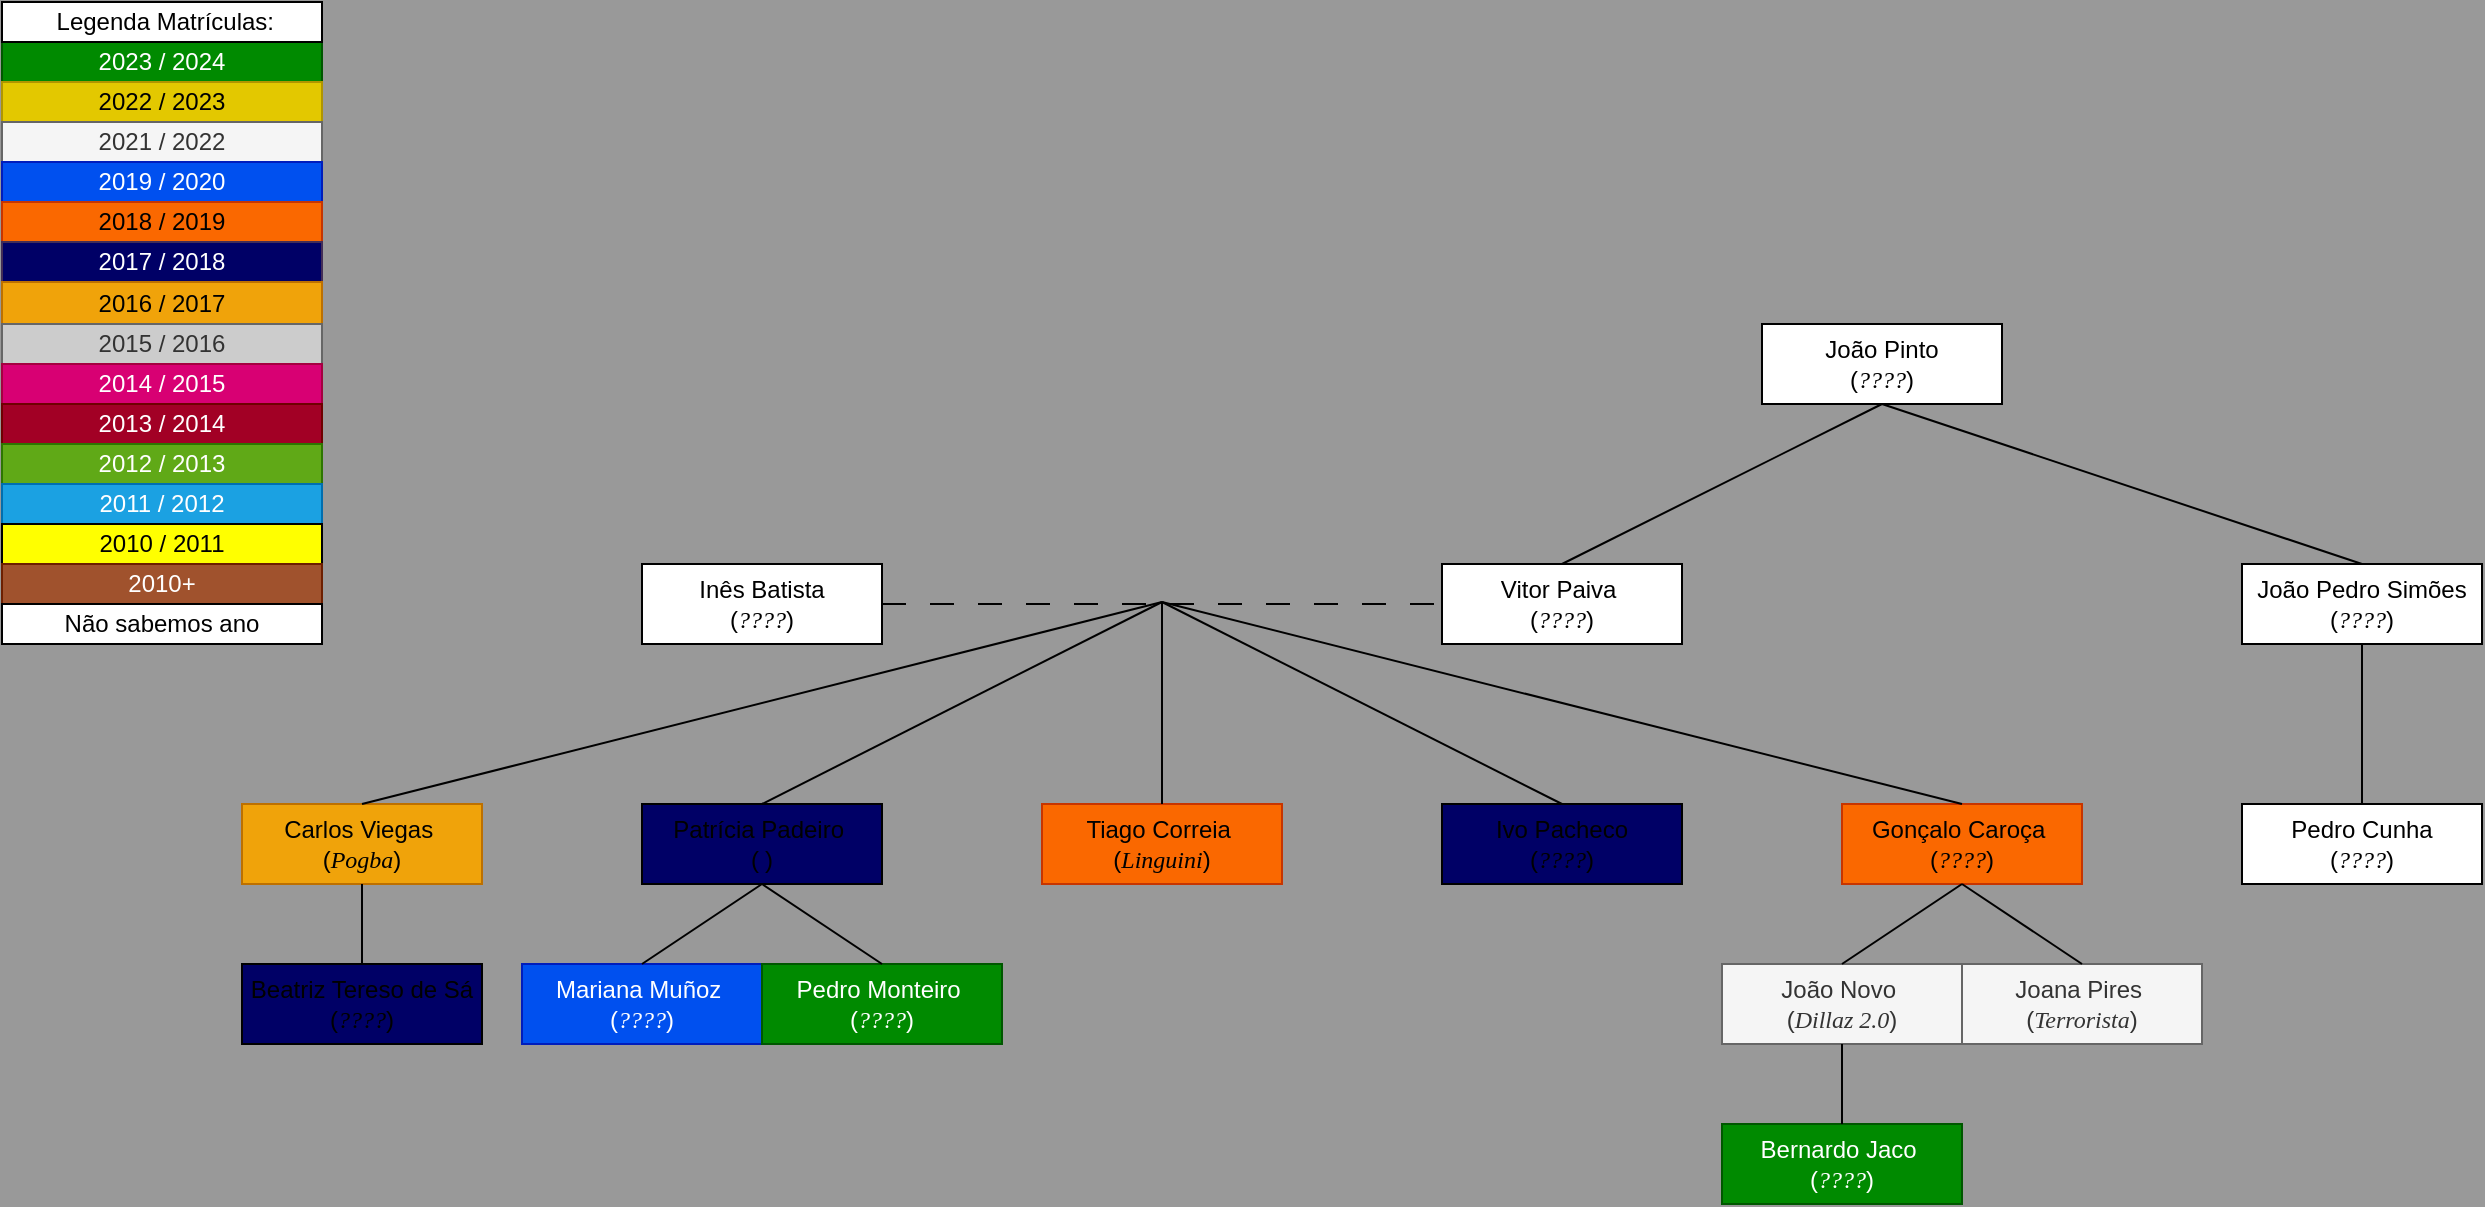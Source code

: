 <mxfile>
    <diagram name="Página-1" id="MyzGb4AWoMDugNOR0tzc">
        <mxGraphModel dx="3087" dy="2239" grid="1" gridSize="10" guides="1" tooltips="1" connect="1" arrows="1" fold="1" page="1" pageScale="1" pageWidth="1169" pageHeight="827" background="#999999" math="0" shadow="0">
            <root>
                <mxCell id="0"/>
                <mxCell id="1" parent="0"/>
                <mxCell id="mkdnd21y6ApAW0Ob3dTZ-105" value="2023 / 2024" style="rounded=0;whiteSpace=wrap;html=1;fillColor=#008a00;fontColor=#ffffff;strokeColor=#005700;" parent="1" vertex="1">
                    <mxGeometry x="-2320" y="-1620" width="160" height="20" as="geometry"/>
                </mxCell>
                <mxCell id="mkdnd21y6ApAW0Ob3dTZ-106" value="2022 / 2023" style="rounded=0;whiteSpace=wrap;html=1;fillColor=#e3c800;fontColor=#000000;strokeColor=#B09500;" parent="1" vertex="1">
                    <mxGeometry x="-2320" y="-1600" width="160" height="20" as="geometry"/>
                </mxCell>
                <mxCell id="mkdnd21y6ApAW0Ob3dTZ-107" value="2021 / 2022" style="rounded=0;whiteSpace=wrap;html=1;fillColor=#f5f5f5;fontColor=#333333;strokeColor=#666666;" parent="1" vertex="1">
                    <mxGeometry x="-2320" y="-1580" width="160" height="20" as="geometry"/>
                </mxCell>
                <mxCell id="mkdnd21y6ApAW0Ob3dTZ-108" value="2019 / 2020" style="rounded=0;whiteSpace=wrap;html=1;fillColor=#0050ef;fontColor=#ffffff;strokeColor=#001DBC;" parent="1" vertex="1">
                    <mxGeometry x="-2320" y="-1560" width="160" height="20" as="geometry"/>
                </mxCell>
                <mxCell id="mkdnd21y6ApAW0Ob3dTZ-109" value="2018 / 2019" style="rounded=0;whiteSpace=wrap;html=1;fillColor=#fa6800;fontColor=#000000;strokeColor=#C73500;" parent="1" vertex="1">
                    <mxGeometry x="-2320" y="-1540" width="160" height="20" as="geometry"/>
                </mxCell>
                <mxCell id="mkdnd21y6ApAW0Ob3dTZ-110" value="&amp;nbsp;Legenda Matrículas:" style="rounded=0;whiteSpace=wrap;html=1;" parent="1" vertex="1">
                    <mxGeometry x="-2320" y="-1640" width="160" height="20" as="geometry"/>
                </mxCell>
                <mxCell id="mkdnd21y6ApAW0Ob3dTZ-111" value="2017 / 2018" style="rounded=0;whiteSpace=wrap;html=1;fillColor=#000066;fontColor=#ffffff;strokeColor=#432D57;" parent="1" vertex="1">
                    <mxGeometry x="-2320" y="-1520" width="160" height="20" as="geometry"/>
                </mxCell>
                <mxCell id="mkdnd21y6ApAW0Ob3dTZ-112" value="2016 / 2017" style="rounded=0;whiteSpace=wrap;html=1;fillColor=#f0a30a;fontColor=#000000;strokeColor=#BD7000;" parent="1" vertex="1">
                    <mxGeometry x="-2320" y="-1500" width="160" height="21" as="geometry"/>
                </mxCell>
                <mxCell id="mkdnd21y6ApAW0Ob3dTZ-113" value="2015 / 2016" style="rounded=0;whiteSpace=wrap;html=1;fillColor=#CCCCCC;strokeColor=#666666;fontColor=#333333;" parent="1" vertex="1">
                    <mxGeometry x="-2320" y="-1479" width="160" height="20" as="geometry"/>
                </mxCell>
                <mxCell id="mkdnd21y6ApAW0Ob3dTZ-193" value="2014 / 2015" style="rounded=0;whiteSpace=wrap;html=1;fillColor=#d80073;fontColor=#ffffff;strokeColor=#A50040;" parent="1" vertex="1">
                    <mxGeometry x="-2320" y="-1459" width="160" height="20" as="geometry"/>
                </mxCell>
                <mxCell id="mkdnd21y6ApAW0Ob3dTZ-196" value="2013 / 2014" style="rounded=0;whiteSpace=wrap;html=1;fillColor=#a20025;fontColor=#ffffff;strokeColor=#6F0000;" parent="1" vertex="1">
                    <mxGeometry x="-2320" y="-1439" width="160" height="20" as="geometry"/>
                </mxCell>
                <mxCell id="mkdnd21y6ApAW0Ob3dTZ-197" value="2012&lt;span style=&quot;background-color: initial;&quot;&gt;&amp;nbsp;/ 2013&lt;/span&gt;" style="rounded=0;whiteSpace=wrap;html=1;fillColor=#60a917;fontColor=#ffffff;strokeColor=#2D7600;" parent="1" vertex="1">
                    <mxGeometry x="-2320" y="-1419" width="160" height="20" as="geometry"/>
                </mxCell>
                <mxCell id="mkdnd21y6ApAW0Ob3dTZ-198" value="2011&lt;span style=&quot;background-color: initial;&quot;&gt;&amp;nbsp;/ 2012&lt;/span&gt;" style="rounded=0;whiteSpace=wrap;html=1;fillColor=#1ba1e2;fontColor=#ffffff;strokeColor=#006EAF;" parent="1" vertex="1">
                    <mxGeometry x="-2320" y="-1399" width="160" height="20" as="geometry"/>
                </mxCell>
                <mxCell id="mkdnd21y6ApAW0Ob3dTZ-199" value="2010&lt;span style=&quot;background-color: initial;&quot;&gt;&amp;nbsp;/ 2011&lt;/span&gt;" style="rounded=0;whiteSpace=wrap;html=1;fillColor=#FFFF00;fontColor=#000000;" parent="1" vertex="1">
                    <mxGeometry x="-2320" y="-1379" width="160" height="20" as="geometry"/>
                </mxCell>
                <mxCell id="mkdnd21y6ApAW0Ob3dTZ-201" value="2010+" style="rounded=0;whiteSpace=wrap;html=1;fillColor=#a0522d;strokeColor=#6D1F00;fontColor=#ffffff;" parent="1" vertex="1">
                    <mxGeometry x="-2320" y="-1359" width="160" height="20" as="geometry"/>
                </mxCell>
                <mxCell id="mkdnd21y6ApAW0Ob3dTZ-259" value="Não sabemos ano" style="rounded=0;whiteSpace=wrap;html=1;" parent="1" vertex="1">
                    <mxGeometry x="-2320" y="-1339" width="160" height="20" as="geometry"/>
                </mxCell>
                <mxCell id="SZR8bBrm5BMhKsoexoeL-1" value="&lt;div&gt;Vitor Paiva&amp;nbsp;&lt;/div&gt;&lt;div&gt;(&lt;i&gt;&lt;font face=&quot;Times New Roman&quot;&gt;????&lt;/font&gt;&lt;/i&gt;)&lt;/div&gt;" style="rounded=0;whiteSpace=wrap;html=1;" parent="1" vertex="1">
                    <mxGeometry x="-1600" y="-1359" width="120" height="40" as="geometry"/>
                </mxCell>
                <mxCell id="SZR8bBrm5BMhKsoexoeL-2" value="&lt;div&gt;Patrícia Padeiro&amp;nbsp;&lt;/div&gt;&lt;div&gt;(&lt;font face=&quot;Times New Roman&quot;&gt;&lt;i&gt; &lt;/i&gt;&lt;/font&gt;)&lt;/div&gt;" style="rounded=0;whiteSpace=wrap;html=1;fillColor=#000066;" parent="1" vertex="1">
                    <mxGeometry x="-2000" y="-1239" width="120" height="40" as="geometry"/>
                </mxCell>
                <mxCell id="SZR8bBrm5BMhKsoexoeL-3" value="&lt;div&gt;Gonçalo Caroça&amp;nbsp;&lt;/div&gt;&lt;div&gt;(&lt;i&gt;&lt;font face=&quot;Times New Roman&quot;&gt;????&lt;/font&gt;&lt;/i&gt;)&lt;/div&gt;" style="rounded=0;whiteSpace=wrap;html=1;fillColor=#fa6800;fontColor=#000000;strokeColor=#C73500;" parent="1" vertex="1">
                    <mxGeometry x="-1400" y="-1239" width="120" height="40" as="geometry"/>
                </mxCell>
                <mxCell id="SZR8bBrm5BMhKsoexoeL-4" value="&lt;div&gt;Tiago Correia&amp;nbsp;&lt;/div&gt;&lt;div&gt;(&lt;font face=&quot;Times New Roman&quot;&gt;&lt;i&gt;Linguini&lt;/i&gt;&lt;/font&gt;)&lt;/div&gt;" style="rounded=0;whiteSpace=wrap;html=1;fillColor=#fa6800;fontColor=#000000;strokeColor=#C73500;" parent="1" vertex="1">
                    <mxGeometry x="-1800" y="-1239" width="120" height="40" as="geometry"/>
                </mxCell>
                <mxCell id="SZR8bBrm5BMhKsoexoeL-5" value="&lt;div&gt;Carlos Viegas&amp;nbsp;&lt;/div&gt;&lt;div&gt;(&lt;font face=&quot;Times New Roman&quot;&gt;&lt;i&gt;Pogba&lt;/i&gt;&lt;/font&gt;)&lt;/div&gt;" style="rounded=0;whiteSpace=wrap;html=1;fillColor=#f0a30a;fontColor=#000000;strokeColor=#BD7000;" parent="1" vertex="1">
                    <mxGeometry x="-2200" y="-1239" width="120" height="40" as="geometry"/>
                </mxCell>
                <mxCell id="SZR8bBrm5BMhKsoexoeL-6" value="&lt;div&gt;Ivo Pacheco&lt;/div&gt;&lt;div&gt;(&lt;i&gt;&lt;font face=&quot;Times New Roman&quot;&gt;????&lt;/font&gt;&lt;/i&gt;)&lt;/div&gt;" style="rounded=0;whiteSpace=wrap;html=1;fillColor=#000066;" parent="1" vertex="1">
                    <mxGeometry x="-1600" y="-1239" width="120" height="40" as="geometry"/>
                </mxCell>
                <mxCell id="SZR8bBrm5BMhKsoexoeL-7" value="&lt;div&gt;João Novo&amp;nbsp;&lt;/div&gt;&lt;div&gt;(&lt;font face=&quot;Times New Roman&quot;&gt;&lt;i&gt;Dillaz 2.0&lt;/i&gt;&lt;/font&gt;)&lt;/div&gt;" style="rounded=0;whiteSpace=wrap;html=1;fillColor=#f5f5f5;fontColor=#333333;strokeColor=#666666;" parent="1" vertex="1">
                    <mxGeometry x="-1460" y="-1159" width="120" height="40" as="geometry"/>
                </mxCell>
                <mxCell id="SZR8bBrm5BMhKsoexoeL-8" value="&lt;div&gt;Joana Pires&amp;nbsp;&lt;/div&gt;&lt;div&gt;(&lt;font face=&quot;Times New Roman&quot;&gt;&lt;i&gt;Terrorista&lt;/i&gt;&lt;/font&gt;)&lt;/div&gt;" style="rounded=0;whiteSpace=wrap;html=1;fillColor=#f5f5f5;fontColor=#333333;strokeColor=#666666;" parent="1" vertex="1">
                    <mxGeometry x="-1340" y="-1159" width="120" height="40" as="geometry"/>
                </mxCell>
                <mxCell id="SZR8bBrm5BMhKsoexoeL-9" value="&lt;div&gt;Mariana Muñoz&amp;nbsp;&lt;/div&gt;&lt;div&gt;(&lt;font face=&quot;Times New Roman&quot;&gt;&lt;i&gt;????&lt;/i&gt;&lt;/font&gt;)&lt;/div&gt;" style="rounded=0;whiteSpace=wrap;html=1;fillColor=#0050ef;fontColor=#ffffff;strokeColor=#001DBC;" parent="1" vertex="1">
                    <mxGeometry x="-2060" y="-1159" width="120" height="40" as="geometry"/>
                </mxCell>
                <mxCell id="SZR8bBrm5BMhKsoexoeL-10" value="&lt;div&gt;Pedro Monteiro&amp;nbsp;&lt;/div&gt;&lt;div&gt;(&lt;font face=&quot;Times New Roman&quot;&gt;&lt;i&gt;????&lt;/i&gt;&lt;/font&gt;)&lt;/div&gt;" style="rounded=0;whiteSpace=wrap;html=1;fillColor=#008a00;fontColor=#ffffff;strokeColor=#005700;" parent="1" vertex="1">
                    <mxGeometry x="-1940" y="-1159" width="120" height="40" as="geometry"/>
                </mxCell>
                <mxCell id="SZR8bBrm5BMhKsoexoeL-11" value="&lt;div&gt;Bernardo Jaco&amp;nbsp;&lt;/div&gt;&lt;div&gt;(&lt;i&gt;&lt;font face=&quot;Times New Roman&quot;&gt;????&lt;/font&gt;&lt;/i&gt;)&lt;/div&gt;" style="rounded=0;whiteSpace=wrap;html=1;fillColor=#008a00;fontColor=#ffffff;strokeColor=#005700;" parent="1" vertex="1">
                    <mxGeometry x="-1460" y="-1079" width="120" height="40" as="geometry"/>
                </mxCell>
                <mxCell id="SZR8bBrm5BMhKsoexoeL-12" value="" style="endArrow=none;html=1;rounded=0;exitX=0.5;exitY=0;exitDx=0;exitDy=0;" parent="1" source="SZR8bBrm5BMhKsoexoeL-5" edge="1">
                    <mxGeometry width="50" height="50" relative="1" as="geometry">
                        <mxPoint x="-1970" y="-1508" as="sourcePoint"/>
                        <mxPoint x="-1740" y="-1340" as="targetPoint"/>
                    </mxGeometry>
                </mxCell>
                <mxCell id="SZR8bBrm5BMhKsoexoeL-13" value="" style="endArrow=none;html=1;rounded=0;exitX=0.5;exitY=0;exitDx=0;exitDy=0;" parent="1" source="SZR8bBrm5BMhKsoexoeL-2" edge="1">
                    <mxGeometry width="50" height="50" relative="1" as="geometry">
                        <mxPoint x="-2130" y="-1229" as="sourcePoint"/>
                        <mxPoint x="-1740" y="-1340" as="targetPoint"/>
                    </mxGeometry>
                </mxCell>
                <mxCell id="SZR8bBrm5BMhKsoexoeL-14" value="" style="endArrow=none;html=1;rounded=0;exitX=0.5;exitY=0;exitDx=0;exitDy=0;" parent="1" source="SZR8bBrm5BMhKsoexoeL-4" edge="1">
                    <mxGeometry width="50" height="50" relative="1" as="geometry">
                        <mxPoint x="-1930" y="-1229" as="sourcePoint"/>
                        <mxPoint x="-1740" y="-1340" as="targetPoint"/>
                    </mxGeometry>
                </mxCell>
                <mxCell id="SZR8bBrm5BMhKsoexoeL-15" value="" style="endArrow=none;html=1;rounded=0;exitX=0.5;exitY=0;exitDx=0;exitDy=0;" parent="1" source="SZR8bBrm5BMhKsoexoeL-6" edge="1">
                    <mxGeometry width="50" height="50" relative="1" as="geometry">
                        <mxPoint x="-1730" y="-1229" as="sourcePoint"/>
                        <mxPoint x="-1740" y="-1340" as="targetPoint"/>
                    </mxGeometry>
                </mxCell>
                <mxCell id="SZR8bBrm5BMhKsoexoeL-16" value="" style="endArrow=none;html=1;rounded=0;exitX=0.5;exitY=0;exitDx=0;exitDy=0;" parent="1" source="SZR8bBrm5BMhKsoexoeL-3" edge="1">
                    <mxGeometry width="50" height="50" relative="1" as="geometry">
                        <mxPoint x="-1720" y="-1219" as="sourcePoint"/>
                        <mxPoint x="-1740" y="-1340" as="targetPoint"/>
                    </mxGeometry>
                </mxCell>
                <mxCell id="SZR8bBrm5BMhKsoexoeL-17" value="" style="endArrow=none;html=1;rounded=0;exitX=0.5;exitY=0;exitDx=0;exitDy=0;entryX=0.5;entryY=1;entryDx=0;entryDy=0;" parent="1" source="SZR8bBrm5BMhKsoexoeL-7" target="SZR8bBrm5BMhKsoexoeL-3" edge="1">
                    <mxGeometry width="50" height="50" relative="1" as="geometry">
                        <mxPoint x="-1710" y="-1209" as="sourcePoint"/>
                        <mxPoint x="-1710" y="-1249" as="targetPoint"/>
                    </mxGeometry>
                </mxCell>
                <mxCell id="SZR8bBrm5BMhKsoexoeL-18" value="" style="endArrow=none;html=1;rounded=0;exitX=0.5;exitY=0;exitDx=0;exitDy=0;entryX=0.5;entryY=1;entryDx=0;entryDy=0;" parent="1" source="SZR8bBrm5BMhKsoexoeL-8" target="SZR8bBrm5BMhKsoexoeL-3" edge="1">
                    <mxGeometry width="50" height="50" relative="1" as="geometry">
                        <mxPoint x="-1700" y="-1199" as="sourcePoint"/>
                        <mxPoint x="-1700" y="-1239" as="targetPoint"/>
                    </mxGeometry>
                </mxCell>
                <mxCell id="SZR8bBrm5BMhKsoexoeL-19" value="" style="endArrow=none;html=1;rounded=0;exitX=0.5;exitY=0;exitDx=0;exitDy=0;entryX=0.5;entryY=1;entryDx=0;entryDy=0;" parent="1" source="SZR8bBrm5BMhKsoexoeL-11" target="SZR8bBrm5BMhKsoexoeL-7" edge="1">
                    <mxGeometry width="50" height="50" relative="1" as="geometry">
                        <mxPoint x="-1690" y="-1189" as="sourcePoint"/>
                        <mxPoint x="-1690" y="-1229" as="targetPoint"/>
                    </mxGeometry>
                </mxCell>
                <mxCell id="SZR8bBrm5BMhKsoexoeL-20" value="" style="endArrow=none;html=1;rounded=0;exitX=0.5;exitY=0;exitDx=0;exitDy=0;entryX=0.5;entryY=1;entryDx=0;entryDy=0;" parent="1" source="SZR8bBrm5BMhKsoexoeL-10" target="SZR8bBrm5BMhKsoexoeL-2" edge="1">
                    <mxGeometry width="50" height="50" relative="1" as="geometry">
                        <mxPoint x="-1680" y="-1179" as="sourcePoint"/>
                        <mxPoint x="-1680" y="-1219" as="targetPoint"/>
                    </mxGeometry>
                </mxCell>
                <mxCell id="SZR8bBrm5BMhKsoexoeL-21" value="" style="endArrow=none;html=1;rounded=0;exitX=0.5;exitY=0;exitDx=0;exitDy=0;entryX=0.5;entryY=1;entryDx=0;entryDy=0;" parent="1" source="SZR8bBrm5BMhKsoexoeL-9" target="SZR8bBrm5BMhKsoexoeL-2" edge="1">
                    <mxGeometry width="50" height="50" relative="1" as="geometry">
                        <mxPoint x="-1670" y="-1169" as="sourcePoint"/>
                        <mxPoint x="-1670" y="-1209" as="targetPoint"/>
                    </mxGeometry>
                </mxCell>
                <mxCell id="2" value="&lt;div&gt;&lt;span style=&quot;background-color: initial;&quot;&gt;João Pinto&lt;/span&gt;&lt;/div&gt;&lt;div&gt;&lt;span style=&quot;background-color: initial;&quot;&gt;(&lt;/span&gt;&lt;i style=&quot;background-color: initial;&quot;&gt;&lt;font face=&quot;Times New Roman&quot;&gt;????&lt;/font&gt;&lt;/i&gt;&lt;span style=&quot;background-color: initial;&quot;&gt;)&lt;/span&gt;&lt;/div&gt;" style="rounded=0;whiteSpace=wrap;html=1;" parent="1" vertex="1">
                    <mxGeometry x="-1440" y="-1479" width="120" height="40" as="geometry"/>
                </mxCell>
                <mxCell id="3" value="&lt;div&gt;&lt;span style=&quot;background-color: initial;&quot;&gt;João Pedro Simões&lt;/span&gt;&lt;/div&gt;&lt;div&gt;&lt;span style=&quot;background-color: initial;&quot;&gt;(&lt;/span&gt;&lt;i style=&quot;background-color: initial;&quot;&gt;&lt;font face=&quot;Times New Roman&quot;&gt;????&lt;/font&gt;&lt;/i&gt;&lt;span style=&quot;background-color: initial;&quot;&gt;)&lt;/span&gt;&lt;/div&gt;" style="rounded=0;whiteSpace=wrap;html=1;" parent="1" vertex="1">
                    <mxGeometry x="-1200" y="-1359" width="120" height="40" as="geometry"/>
                </mxCell>
                <mxCell id="4" value="" style="endArrow=none;html=1;rounded=0;exitX=0.5;exitY=1;exitDx=0;exitDy=0;entryX=0.5;entryY=0;entryDx=0;entryDy=0;" parent="1" source="2" target="SZR8bBrm5BMhKsoexoeL-1" edge="1">
                    <mxGeometry width="50" height="50" relative="1" as="geometry">
                        <mxPoint x="-1530" y="-1229" as="sourcePoint"/>
                        <mxPoint x="-1730" y="-1269" as="targetPoint"/>
                    </mxGeometry>
                </mxCell>
                <mxCell id="5" value="" style="endArrow=none;html=1;rounded=0;exitX=0.5;exitY=0;exitDx=0;exitDy=0;entryX=0.5;entryY=1;entryDx=0;entryDy=0;" parent="1" source="3" target="2" edge="1">
                    <mxGeometry width="50" height="50" relative="1" as="geometry">
                        <mxPoint x="-1490" y="-1429" as="sourcePoint"/>
                        <mxPoint x="-1730" y="-1309" as="targetPoint"/>
                    </mxGeometry>
                </mxCell>
                <mxCell id="6" value="&lt;div&gt;&lt;span style=&quot;background-color: initial;&quot;&gt;Pedro Cunha&lt;/span&gt;&lt;/div&gt;&lt;div&gt;&lt;span style=&quot;background-color: initial;&quot;&gt;(&lt;/span&gt;&lt;i style=&quot;background-color: initial;&quot;&gt;&lt;font face=&quot;Times New Roman&quot;&gt;????&lt;/font&gt;&lt;/i&gt;&lt;span style=&quot;background-color: initial;&quot;&gt;)&lt;/span&gt;&lt;/div&gt;" style="rounded=0;whiteSpace=wrap;html=1;" parent="1" vertex="1">
                    <mxGeometry x="-1200" y="-1239" width="120" height="40" as="geometry"/>
                </mxCell>
                <mxCell id="7" value="" style="endArrow=none;html=1;rounded=0;exitX=0.5;exitY=0;exitDx=0;exitDy=0;entryX=0.5;entryY=1;entryDx=0;entryDy=0;" parent="1" source="6" target="3" edge="1">
                    <mxGeometry width="50" height="50" relative="1" as="geometry">
                        <mxPoint x="-1390" y="-1149" as="sourcePoint"/>
                        <mxPoint x="-1330" y="-1189" as="targetPoint"/>
                    </mxGeometry>
                </mxCell>
                <mxCell id="8" value="&lt;div&gt;&lt;span style=&quot;background-color: initial;&quot;&gt;Inês Batista&lt;/span&gt;&lt;/div&gt;&lt;div&gt;&lt;span style=&quot;background-color: initial;&quot;&gt;(&lt;/span&gt;&lt;i style=&quot;background-color: initial;&quot;&gt;&lt;font face=&quot;Times New Roman&quot;&gt;????&lt;/font&gt;&lt;/i&gt;&lt;span style=&quot;background-color: initial;&quot;&gt;)&lt;/span&gt;&lt;/div&gt;" style="rounded=0;whiteSpace=wrap;html=1;" parent="1" vertex="1">
                    <mxGeometry x="-2000" y="-1359" width="120" height="40" as="geometry"/>
                </mxCell>
                <mxCell id="9" value="" style="endArrow=none;html=1;rounded=0;exitX=1;exitY=0.5;exitDx=0;exitDy=0;entryX=0;entryY=0.5;entryDx=0;entryDy=0;dashed=1;dashPattern=12 12;" parent="1" source="8" target="SZR8bBrm5BMhKsoexoeL-1" edge="1">
                    <mxGeometry width="50" height="50" relative="1" as="geometry">
                        <mxPoint x="-2130" y="-1229" as="sourcePoint"/>
                        <mxPoint x="-1730" y="-1270" as="targetPoint"/>
                    </mxGeometry>
                </mxCell>
                <mxCell id="10" value="&lt;div&gt;&lt;span style=&quot;background-color: initial;&quot;&gt;Beatriz Tereso de Sá&lt;/span&gt;&lt;/div&gt;&lt;div&gt;&lt;span style=&quot;background-color: initial;&quot;&gt;(&lt;font face=&quot;Times New Roman&quot;&gt;&lt;i&gt;????&lt;/i&gt;&lt;/font&gt;&lt;/span&gt;&lt;span style=&quot;background-color: initial;&quot;&gt;)&lt;/span&gt;&lt;/div&gt;" style="rounded=0;whiteSpace=wrap;html=1;fillColor=#000066;" parent="1" vertex="1">
                    <mxGeometry x="-2200" y="-1159" width="120" height="40" as="geometry"/>
                </mxCell>
                <mxCell id="11" value="" style="endArrow=none;html=1;rounded=0;exitX=0.5;exitY=0;exitDx=0;exitDy=0;entryX=0.5;entryY=1;entryDx=0;entryDy=0;" parent="1" source="10" target="SZR8bBrm5BMhKsoexoeL-5" edge="1">
                    <mxGeometry width="50" height="50" relative="1" as="geometry">
                        <mxPoint x="-1990" y="-1149" as="sourcePoint"/>
                        <mxPoint x="-1930" y="-1189" as="targetPoint"/>
                    </mxGeometry>
                </mxCell>
            </root>
        </mxGraphModel>
    </diagram>
</mxfile>